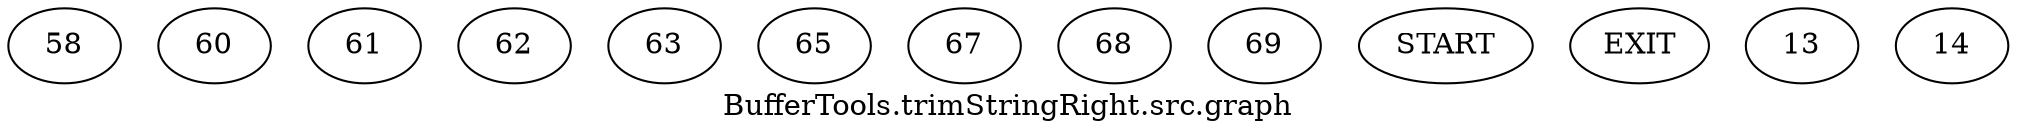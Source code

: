 /* --------------------------------------------------- */
/* Generated by Dr. Garbage Control Flow Graph Factory */
/* http://www.drgarbage.com                            */
/* Version: 4.5.0.201508311741                         */
/* Retrieved on: 2019-12-21 11:51:51.534               */
/* --------------------------------------------------- */
digraph "BufferTools.trimStringRight.src.graph" {
 graph [label="BufferTools.trimStringRight.src.graph"];
 2 [label="58" ]
 3 [label="60" ]
 4 [label="61" ]
 5 [label="62" ]
 6 [label="63" ]
 7 [label="65" ]
 8 [label="67" ]
 9 [label="68" ]
 10 [label="69" ]
 11 [label="START" ]
 12 [label="EXIT" ]
 11  2
 2  3
 7  3
 3  4
 4  5
 5  6
 5  7
 6  8
 3  8
 8  9
 8  13
 13 12
 9  14
 14 12
 9  10
 10  12
}

